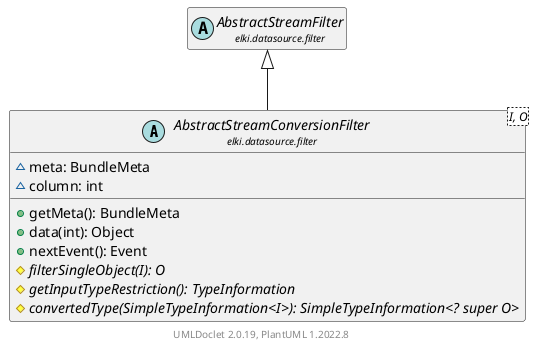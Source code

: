 @startuml
    remove .*\.(Instance|Par|Parameterizer|Factory)$
    set namespaceSeparator none
    hide empty fields
    hide empty methods

    abstract class "<size:14>AbstractStreamConversionFilter\n<size:10>elki.datasource.filter" as elki.datasource.filter.AbstractStreamConversionFilter<I, O> [[AbstractStreamConversionFilter.html]] {
        ~meta: BundleMeta
        ~column: int
        +getMeta(): BundleMeta
        +data(int): Object
        +nextEvent(): Event
        {abstract} #filterSingleObject(I): O
        {abstract} #getInputTypeRestriction(): TypeInformation
        {abstract} #convertedType(SimpleTypeInformation<​I>): SimpleTypeInformation<? super O>
    }

    abstract class "<size:14>AbstractStreamFilter\n<size:10>elki.datasource.filter" as elki.datasource.filter.AbstractStreamFilter [[AbstractStreamFilter.html]]

    elki.datasource.filter.AbstractStreamFilter <|-- elki.datasource.filter.AbstractStreamConversionFilter

    center footer UMLDoclet 2.0.19, PlantUML 1.2022.8
@enduml
